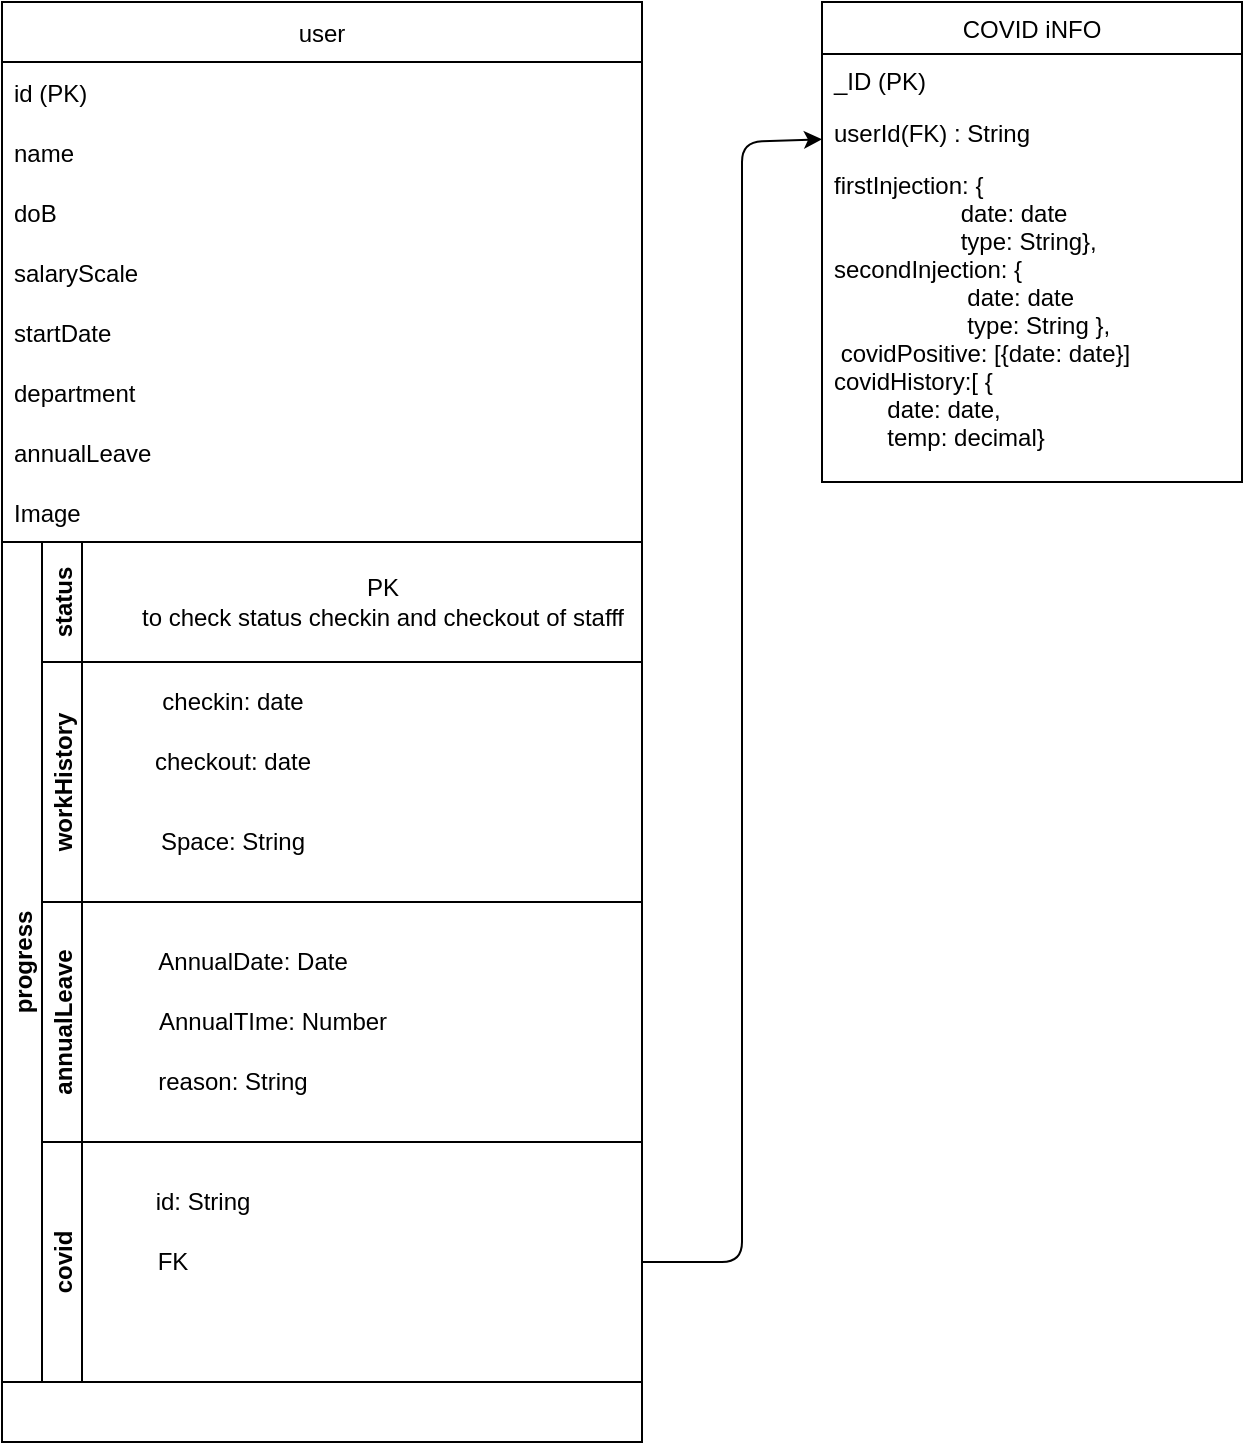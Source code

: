 <mxfile>
    <diagram id="BFwVFHoDaZww6yme9LQn" name="Page-1">
        <mxGraphModel dx="948" dy="545" grid="1" gridSize="10" guides="1" tooltips="1" connect="1" arrows="1" fold="1" page="1" pageScale="1" pageWidth="850" pageHeight="1100" math="0" shadow="0">
            <root>
                <mxCell id="0"/>
                <mxCell id="1" parent="0"/>
                <mxCell id="3" value="user" style="swimlane;fontStyle=0;childLayout=stackLayout;horizontal=1;startSize=30;horizontalStack=0;resizeParent=1;resizeParentMax=0;resizeLast=0;collapsible=1;marginBottom=0;" parent="1" vertex="1">
                    <mxGeometry x="110" y="130" width="320" height="720" as="geometry">
                        <mxRectangle x="40" y="140" width="60" height="30" as="alternateBounds"/>
                    </mxGeometry>
                </mxCell>
                <mxCell id="4" value="id (PK)" style="text;strokeColor=none;fillColor=none;align=left;verticalAlign=middle;spacingLeft=4;spacingRight=4;overflow=hidden;points=[[0,0.5],[1,0.5]];portConstraint=eastwest;rotatable=0;" parent="3" vertex="1">
                    <mxGeometry y="30" width="320" height="30" as="geometry"/>
                </mxCell>
                <mxCell id="5" value="name" style="text;strokeColor=none;fillColor=none;align=left;verticalAlign=middle;spacingLeft=4;spacingRight=4;overflow=hidden;points=[[0,0.5],[1,0.5]];portConstraint=eastwest;rotatable=0;" parent="3" vertex="1">
                    <mxGeometry y="60" width="320" height="30" as="geometry"/>
                </mxCell>
                <mxCell id="6" value="doB" style="text;strokeColor=none;fillColor=none;align=left;verticalAlign=middle;spacingLeft=4;spacingRight=4;overflow=hidden;points=[[0,0.5],[1,0.5]];portConstraint=eastwest;rotatable=0;" parent="3" vertex="1">
                    <mxGeometry y="90" width="320" height="30" as="geometry"/>
                </mxCell>
                <mxCell id="11" value="salaryScale" style="text;strokeColor=none;fillColor=none;align=left;verticalAlign=middle;spacingLeft=4;spacingRight=4;overflow=hidden;points=[[0,0.5],[1,0.5]];portConstraint=eastwest;rotatable=0;" parent="3" vertex="1">
                    <mxGeometry y="120" width="320" height="30" as="geometry"/>
                </mxCell>
                <mxCell id="10" value="startDate" style="text;strokeColor=none;fillColor=none;align=left;verticalAlign=middle;spacingLeft=4;spacingRight=4;overflow=hidden;points=[[0,0.5],[1,0.5]];portConstraint=eastwest;rotatable=0;" parent="3" vertex="1">
                    <mxGeometry y="150" width="320" height="30" as="geometry"/>
                </mxCell>
                <mxCell id="9" value="department" style="text;strokeColor=none;fillColor=none;align=left;verticalAlign=middle;spacingLeft=4;spacingRight=4;overflow=hidden;points=[[0,0.5],[1,0.5]];portConstraint=eastwest;rotatable=0;" parent="3" vertex="1">
                    <mxGeometry y="180" width="320" height="30" as="geometry"/>
                </mxCell>
                <mxCell id="8" value="annualLeave" style="text;strokeColor=none;fillColor=none;align=left;verticalAlign=middle;spacingLeft=4;spacingRight=4;overflow=hidden;points=[[0,0.5],[1,0.5]];portConstraint=eastwest;rotatable=0;" parent="3" vertex="1">
                    <mxGeometry y="210" width="320" height="30" as="geometry"/>
                </mxCell>
                <mxCell id="7" value="Image" style="text;strokeColor=none;fillColor=none;align=left;verticalAlign=middle;spacingLeft=4;spacingRight=4;overflow=hidden;points=[[0,0.5],[1,0.5]];portConstraint=eastwest;rotatable=0;" parent="3" vertex="1">
                    <mxGeometry y="240" width="320" height="30" as="geometry"/>
                </mxCell>
                <mxCell id="15" value="progress" style="swimlane;childLayout=stackLayout;resizeParent=1;resizeParentMax=0;horizontal=0;startSize=20;horizontalStack=0;" parent="3" vertex="1">
                    <mxGeometry y="270" width="320" height="420" as="geometry"/>
                </mxCell>
                <mxCell id="16" value="status" style="swimlane;startSize=20;horizontal=0;" parent="15" vertex="1">
                    <mxGeometry x="20" width="300" height="60" as="geometry"/>
                </mxCell>
                <mxCell id="20" value="PK&lt;br&gt;to check status checkin and checkout of stafff" style="text;html=1;align=center;verticalAlign=middle;resizable=0;points=[];autosize=1;strokeColor=none;fillColor=none;" parent="16" vertex="1">
                    <mxGeometry x="40" y="15" width="260" height="30" as="geometry"/>
                </mxCell>
                <mxCell id="17" value="workHistory" style="swimlane;startSize=20;horizontal=0;" parent="15" vertex="1">
                    <mxGeometry x="20" y="60" width="300" height="120" as="geometry"/>
                </mxCell>
                <mxCell id="34" value="checkin: date" style="text;html=1;align=center;verticalAlign=middle;resizable=0;points=[];autosize=1;strokeColor=none;fillColor=none;" vertex="1" parent="17">
                    <mxGeometry x="50" y="10" width="90" height="20" as="geometry"/>
                </mxCell>
                <mxCell id="35" value="checkout: date" style="text;html=1;align=center;verticalAlign=middle;resizable=0;points=[];autosize=1;strokeColor=none;fillColor=none;" vertex="1" parent="17">
                    <mxGeometry x="50" y="40" width="90" height="20" as="geometry"/>
                </mxCell>
                <mxCell id="36" value="Space: String" style="text;html=1;align=center;verticalAlign=middle;resizable=0;points=[];autosize=1;strokeColor=none;fillColor=none;" vertex="1" parent="17">
                    <mxGeometry x="50" y="80" width="90" height="20" as="geometry"/>
                </mxCell>
                <mxCell id="18" value="annualLeave" style="swimlane;startSize=20;horizontal=0;" parent="15" vertex="1">
                    <mxGeometry x="20" y="180" width="300" height="120" as="geometry"/>
                </mxCell>
                <mxCell id="37" value="AnnualDate: Date" style="text;html=1;align=center;verticalAlign=middle;resizable=0;points=[];autosize=1;strokeColor=none;fillColor=none;" vertex="1" parent="18">
                    <mxGeometry x="50" y="20" width="110" height="20" as="geometry"/>
                </mxCell>
                <mxCell id="38" value="AnnualTIme: Number" style="text;html=1;align=center;verticalAlign=middle;resizable=0;points=[];autosize=1;strokeColor=none;fillColor=none;" vertex="1" parent="18">
                    <mxGeometry x="50" y="50" width="130" height="20" as="geometry"/>
                </mxCell>
                <mxCell id="39" value="reason: String" style="text;html=1;align=center;verticalAlign=middle;resizable=0;points=[];autosize=1;strokeColor=none;fillColor=none;" vertex="1" parent="18">
                    <mxGeometry x="50" y="80" width="90" height="20" as="geometry"/>
                </mxCell>
                <mxCell id="19" value="covid" style="swimlane;startSize=20;horizontal=0;" parent="15" vertex="1">
                    <mxGeometry x="20" y="300" width="300" height="120" as="geometry"/>
                </mxCell>
                <mxCell id="40" value="id: String" style="text;html=1;align=center;verticalAlign=middle;resizable=0;points=[];autosize=1;strokeColor=none;fillColor=none;" vertex="1" parent="19">
                    <mxGeometry x="50" y="20" width="60" height="20" as="geometry"/>
                </mxCell>
                <mxCell id="41" value="FK" style="text;html=1;align=center;verticalAlign=middle;resizable=0;points=[];autosize=1;strokeColor=none;fillColor=none;" vertex="1" parent="19">
                    <mxGeometry x="50" y="50" width="30" height="20" as="geometry"/>
                </mxCell>
                <mxCell id="12" style="text;strokeColor=none;fillColor=none;align=left;verticalAlign=middle;spacingLeft=4;spacingRight=4;overflow=hidden;points=[[0,0.5],[1,0.5]];portConstraint=eastwest;rotatable=0;" parent="3" vertex="1">
                    <mxGeometry y="690" width="320" height="30" as="geometry"/>
                </mxCell>
                <mxCell id="42" value="COVID iNFO" style="swimlane;fontStyle=0;childLayout=stackLayout;horizontal=1;startSize=26;fillColor=none;horizontalStack=0;resizeParent=1;resizeParentMax=0;resizeLast=0;collapsible=1;marginBottom=0;" vertex="1" parent="1">
                    <mxGeometry x="520" y="130" width="210" height="240" as="geometry"/>
                </mxCell>
                <mxCell id="43" value="_ID (PK)" style="text;strokeColor=none;fillColor=none;align=left;verticalAlign=top;spacingLeft=4;spacingRight=4;overflow=hidden;rotatable=0;points=[[0,0.5],[1,0.5]];portConstraint=eastwest;" vertex="1" parent="42">
                    <mxGeometry y="26" width="210" height="26" as="geometry"/>
                </mxCell>
                <mxCell id="44" value="userId(FK) : String" style="text;strokeColor=none;fillColor=none;align=left;verticalAlign=top;spacingLeft=4;spacingRight=4;overflow=hidden;rotatable=0;points=[[0,0.5],[1,0.5]];portConstraint=eastwest;" vertex="1" parent="42">
                    <mxGeometry y="52" width="210" height="26" as="geometry"/>
                </mxCell>
                <mxCell id="45" value="firstInjection: {&#10;                   date: date&#10;                   type: String},&#10;secondInjection: {&#10;                    date: date&#10;                    type: String },&#10; covidPositive: [{date: date}]&#10;covidHistory:[ {&#10;        date: date,&#10;        temp: decimal}" style="text;strokeColor=none;fillColor=none;align=left;verticalAlign=top;spacingLeft=4;spacingRight=4;overflow=hidden;rotatable=0;points=[[0,0.5],[1,0.5]];portConstraint=eastwest;" vertex="1" parent="42">
                    <mxGeometry y="78" width="210" height="162" as="geometry"/>
                </mxCell>
                <mxCell id="49" style="edgeStyle=none;html=1;exitX=1;exitY=0.5;exitDx=0;exitDy=0;" edge="1" parent="1" source="19" target="44">
                    <mxGeometry relative="1" as="geometry">
                        <Array as="points">
                            <mxPoint x="480" y="760"/>
                            <mxPoint x="480" y="200"/>
                        </Array>
                    </mxGeometry>
                </mxCell>
            </root>
        </mxGraphModel>
    </diagram>
</mxfile>